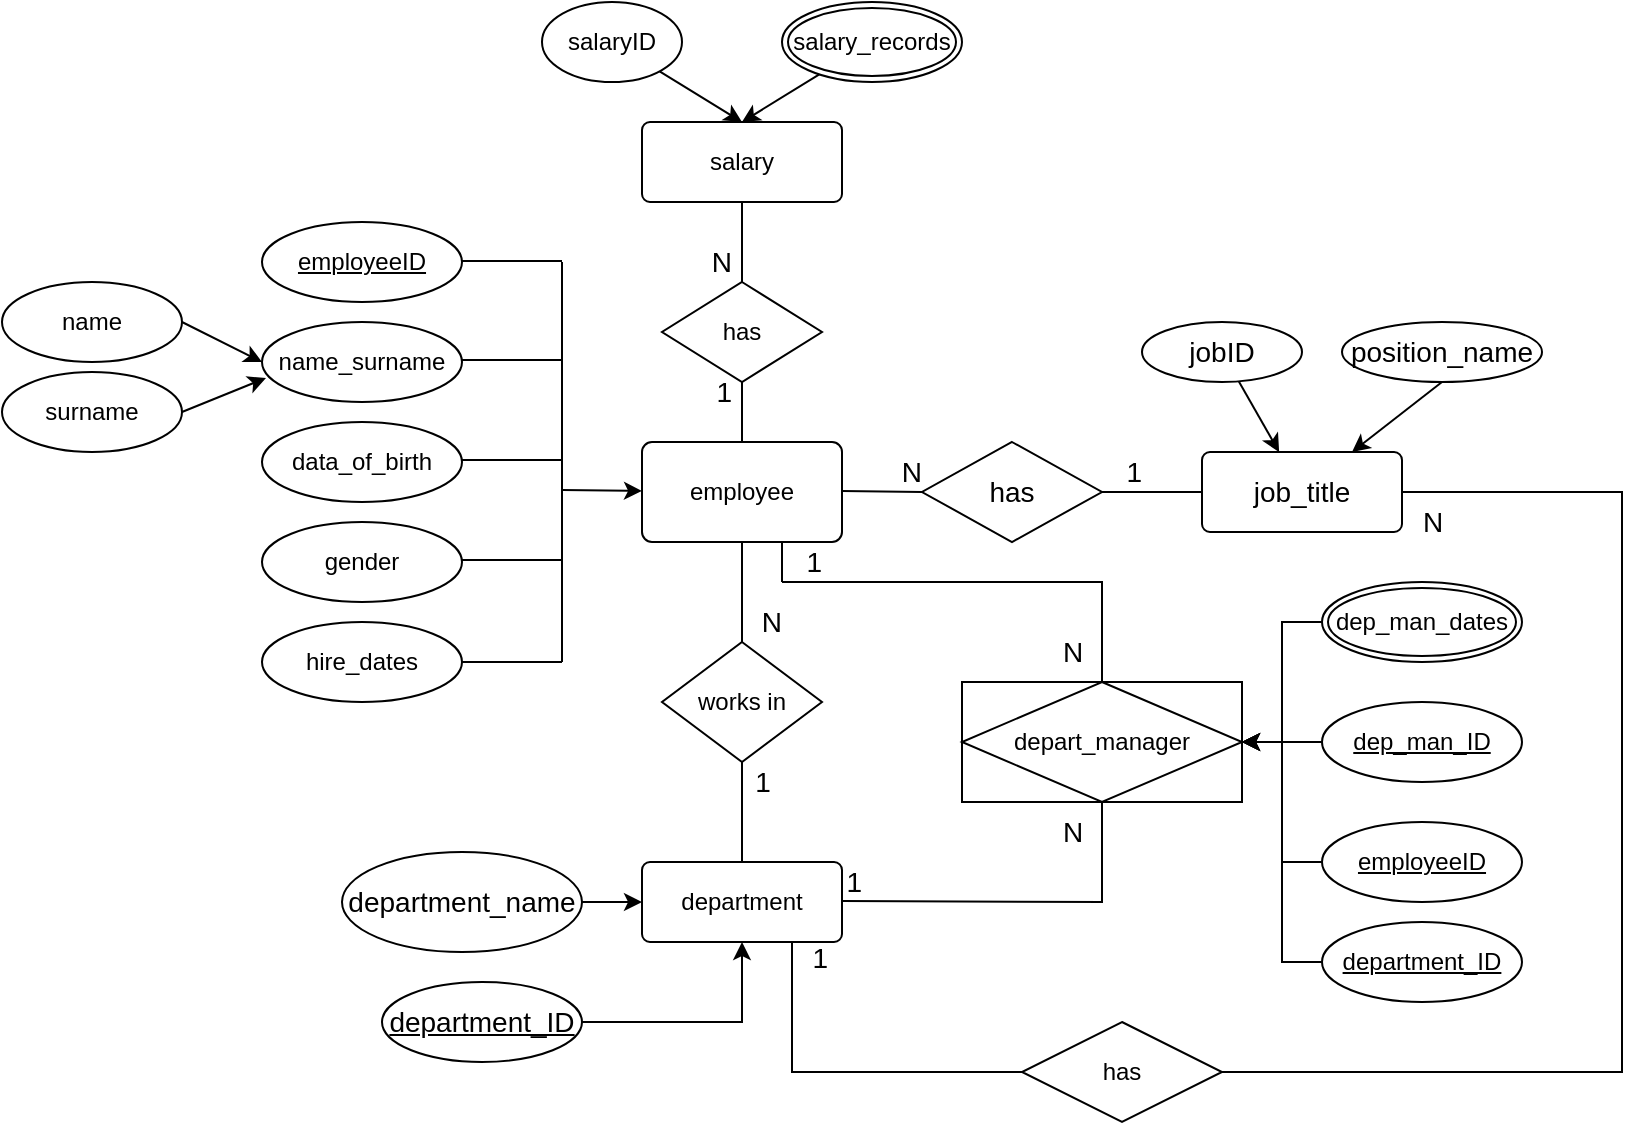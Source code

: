 <mxfile version="20.4.2" type="github"><diagram id="H-mRxA0hSMZk5piI1Ffw" name="Page-1"><mxGraphModel dx="1773" dy="1767" grid="1" gridSize="10" guides="1" tooltips="1" connect="1" arrows="1" fold="1" page="1" pageScale="1" pageWidth="827" pageHeight="1169" math="0" shadow="0"><root><mxCell id="0"/><mxCell id="1" parent="0"/><mxCell id="INc2y0h4v-s9_u45cCy4-2" value="employeeID" style="ellipse;whiteSpace=wrap;html=1;align=center;fontStyle=4;" vertex="1" parent="1"><mxGeometry x="-40" width="100" height="40" as="geometry"/></mxCell><mxCell id="INc2y0h4v-s9_u45cCy4-5" value="gender" style="ellipse;whiteSpace=wrap;html=1;align=center;" vertex="1" parent="1"><mxGeometry x="-40" y="150" width="100" height="40" as="geometry"/></mxCell><mxCell id="INc2y0h4v-s9_u45cCy4-6" value="data_of_birth" style="ellipse;whiteSpace=wrap;html=1;align=center;" vertex="1" parent="1"><mxGeometry x="-40" y="100" width="100" height="40" as="geometry"/></mxCell><mxCell id="INc2y0h4v-s9_u45cCy4-7" value="name_surname" style="ellipse;whiteSpace=wrap;html=1;align=center;" vertex="1" parent="1"><mxGeometry x="-40" y="50" width="100" height="40" as="geometry"/></mxCell><mxCell id="INc2y0h4v-s9_u45cCy4-26" style="edgeStyle=none;rounded=0;orthogonalLoop=1;jettySize=auto;html=1;exitX=1;exitY=1;exitDx=0;exitDy=0;" edge="1" parent="1"><mxGeometry relative="1" as="geometry"><mxPoint x="260" y="160" as="sourcePoint"/><mxPoint x="260" y="160" as="targetPoint"/></mxGeometry></mxCell><mxCell id="INc2y0h4v-s9_u45cCy4-27" value="department" style="rounded=1;arcSize=10;whiteSpace=wrap;html=1;align=center;" vertex="1" parent="1"><mxGeometry x="150" y="320" width="100" height="40" as="geometry"/></mxCell><mxCell id="INc2y0h4v-s9_u45cCy4-28" value="employee" style="rounded=1;arcSize=10;whiteSpace=wrap;html=1;align=center;" vertex="1" parent="1"><mxGeometry x="150" y="110" width="100" height="50" as="geometry"/></mxCell><mxCell id="INc2y0h4v-s9_u45cCy4-29" value="works in" style="shape=rhombus;perimeter=rhombusPerimeter;whiteSpace=wrap;html=1;align=center;" vertex="1" parent="1"><mxGeometry x="160" y="210" width="80" height="60" as="geometry"/></mxCell><mxCell id="INc2y0h4v-s9_u45cCy4-30" value="" style="endArrow=none;html=1;rounded=0;exitX=0.5;exitY=0;exitDx=0;exitDy=0;entryX=0.5;entryY=1;entryDx=0;entryDy=0;" edge="1" parent="1" source="INc2y0h4v-s9_u45cCy4-27" target="INc2y0h4v-s9_u45cCy4-29"><mxGeometry relative="1" as="geometry"><mxPoint x="330" y="240" as="sourcePoint"/><mxPoint x="190" y="280" as="targetPoint"/></mxGeometry></mxCell><mxCell id="INc2y0h4v-s9_u45cCy4-34" value="" style="endArrow=none;html=1;rounded=0;fontSize=14;entryX=0.5;entryY=1;entryDx=0;entryDy=0;exitX=0.5;exitY=0;exitDx=0;exitDy=0;" edge="1" parent="1" source="INc2y0h4v-s9_u45cCy4-29" target="INc2y0h4v-s9_u45cCy4-28"><mxGeometry width="50" height="50" relative="1" as="geometry"><mxPoint x="200" y="210" as="sourcePoint"/><mxPoint x="200" y="170" as="targetPoint"/></mxGeometry></mxCell><mxCell id="INc2y0h4v-s9_u45cCy4-35" value="&lt;span style=&quot;font-size: 14px;&quot;&gt;N&lt;/span&gt;" style="resizable=0;html=1;align=right;verticalAlign=bottom;" connectable="0" vertex="1" parent="1"><mxGeometry x="220" y="210" as="geometry"/></mxCell><mxCell id="INc2y0h4v-s9_u45cCy4-50" value="" style="endArrow=none;html=1;rounded=0;fontSize=14;exitX=1;exitY=0.5;exitDx=0;exitDy=0;entryX=0;entryY=0.5;entryDx=0;entryDy=0;" edge="1" parent="1"><mxGeometry width="50" height="50" relative="1" as="geometry"><mxPoint x="380" y="135" as="sourcePoint"/><mxPoint x="430" y="135" as="targetPoint"/></mxGeometry></mxCell><mxCell id="INc2y0h4v-s9_u45cCy4-51" value="" style="endArrow=none;html=1;rounded=0;fontSize=14;exitX=1;exitY=0.5;exitDx=0;exitDy=0;" edge="1" parent="1"><mxGeometry width="50" height="50" relative="1" as="geometry"><mxPoint x="250" y="134.5" as="sourcePoint"/><mxPoint x="290" y="135" as="targetPoint"/></mxGeometry></mxCell><mxCell id="INc2y0h4v-s9_u45cCy4-52" value="&lt;span style=&quot;font-size: 14px;&quot;&gt;1&lt;/span&gt;" style="resizable=0;html=1;align=right;verticalAlign=bottom;" connectable="0" vertex="1" parent="1"><mxGeometry x="400" y="135" as="geometry"/></mxCell><mxCell id="INc2y0h4v-s9_u45cCy4-53" value="&lt;span style=&quot;font-size: 14px;&quot;&gt;N&lt;/span&gt;" style="resizable=0;html=1;align=right;verticalAlign=bottom;" connectable="0" vertex="1" parent="1"><mxGeometry x="290" y="135" as="geometry"/></mxCell><mxCell id="INc2y0h4v-s9_u45cCy4-54" value="has" style="shape=rhombus;perimeter=rhombusPerimeter;whiteSpace=wrap;html=1;align=center;fontSize=14;" vertex="1" parent="1"><mxGeometry x="290" y="110" width="90" height="50" as="geometry"/></mxCell><mxCell id="INc2y0h4v-s9_u45cCy4-55" value="job_title" style="rounded=1;arcSize=10;whiteSpace=wrap;html=1;align=center;fontSize=14;" vertex="1" parent="1"><mxGeometry x="430" y="115" width="100" height="40" as="geometry"/></mxCell><mxCell id="INc2y0h4v-s9_u45cCy4-59" value="" style="edgeStyle=none;rounded=0;orthogonalLoop=1;jettySize=auto;html=1;fontSize=14;" edge="1" parent="1" source="INc2y0h4v-s9_u45cCy4-58" target="INc2y0h4v-s9_u45cCy4-55"><mxGeometry relative="1" as="geometry"/></mxCell><mxCell id="INc2y0h4v-s9_u45cCy4-58" value="jobID" style="ellipse;whiteSpace=wrap;html=1;align=center;fontSize=14;" vertex="1" parent="1"><mxGeometry x="400" y="50" width="80" height="30" as="geometry"/></mxCell><mxCell id="INc2y0h4v-s9_u45cCy4-61" value="1" style="text;html=1;align=center;verticalAlign=middle;resizable=0;points=[];autosize=1;strokeColor=none;fillColor=none;fontSize=14;" vertex="1" parent="1"><mxGeometry x="195" y="265" width="30" height="30" as="geometry"/></mxCell><mxCell id="INc2y0h4v-s9_u45cCy4-67" style="edgeStyle=none;rounded=0;orthogonalLoop=1;jettySize=auto;html=1;exitX=1;exitY=0.5;exitDx=0;exitDy=0;entryX=0;entryY=0.5;entryDx=0;entryDy=0;fontSize=14;" edge="1" parent="1" source="INc2y0h4v-s9_u45cCy4-63" target="INc2y0h4v-s9_u45cCy4-27"><mxGeometry relative="1" as="geometry"/></mxCell><mxCell id="INc2y0h4v-s9_u45cCy4-63" value="department_name" style="ellipse;whiteSpace=wrap;html=1;align=center;fontSize=14;" vertex="1" parent="1"><mxGeometry y="315" width="120" height="50" as="geometry"/></mxCell><mxCell id="INc2y0h4v-s9_u45cCy4-68" style="edgeStyle=none;rounded=0;orthogonalLoop=1;jettySize=auto;html=1;exitX=1;exitY=0.5;exitDx=0;exitDy=0;entryX=0.5;entryY=1;entryDx=0;entryDy=0;fontSize=14;" edge="1" parent="1" source="INc2y0h4v-s9_u45cCy4-64" target="INc2y0h4v-s9_u45cCy4-27"><mxGeometry relative="1" as="geometry"><Array as="points"><mxPoint x="200" y="400"/></Array></mxGeometry></mxCell><mxCell id="INc2y0h4v-s9_u45cCy4-64" value="department_ID" style="ellipse;whiteSpace=wrap;html=1;align=center;fontStyle=4;fontSize=14;" vertex="1" parent="1"><mxGeometry x="20" y="380" width="100" height="40" as="geometry"/></mxCell><mxCell id="INc2y0h4v-s9_u45cCy4-77" value="depart_manager" style="shape=associativeEntity;whiteSpace=wrap;html=1;align=center;fontSize=12;" vertex="1" parent="1"><mxGeometry x="310" y="230" width="140" height="60" as="geometry"/></mxCell><mxCell id="INc2y0h4v-s9_u45cCy4-78" value="" style="endArrow=none;html=1;rounded=0;fontSize=12;entryX=0.5;entryY=1;entryDx=0;entryDy=0;" edge="1" parent="1" target="INc2y0h4v-s9_u45cCy4-77"><mxGeometry relative="1" as="geometry"><mxPoint x="250" y="339.5" as="sourcePoint"/><mxPoint x="310" y="340" as="targetPoint"/><Array as="points"><mxPoint x="380" y="340"/></Array></mxGeometry></mxCell><mxCell id="INc2y0h4v-s9_u45cCy4-79" value="" style="endArrow=none;html=1;rounded=0;fontSize=12;exitX=0.5;exitY=0;exitDx=0;exitDy=0;" edge="1" parent="1" source="INc2y0h4v-s9_u45cCy4-77"><mxGeometry relative="1" as="geometry"><mxPoint x="450" y="339.5" as="sourcePoint"/><mxPoint x="220" y="180" as="targetPoint"/><Array as="points"><mxPoint x="380" y="180"/></Array></mxGeometry></mxCell><mxCell id="INc2y0h4v-s9_u45cCy4-83" value="N" style="text;html=1;align=center;verticalAlign=middle;resizable=0;points=[];autosize=1;strokeColor=none;fillColor=none;fontSize=14;" vertex="1" parent="1"><mxGeometry x="350" y="200" width="30" height="30" as="geometry"/></mxCell><mxCell id="INc2y0h4v-s9_u45cCy4-84" value="N" style="text;html=1;align=center;verticalAlign=middle;resizable=0;points=[];autosize=1;strokeColor=none;fillColor=none;fontSize=14;" vertex="1" parent="1"><mxGeometry x="350" y="290" width="30" height="30" as="geometry"/></mxCell><mxCell id="INc2y0h4v-s9_u45cCy4-85" value="&lt;span style=&quot;font-size: 14px;&quot;&gt;1&lt;/span&gt;" style="resizable=0;html=1;align=right;verticalAlign=bottom;" connectable="0" vertex="1" parent="1"><mxGeometry x="240" y="180" as="geometry"/></mxCell><mxCell id="INc2y0h4v-s9_u45cCy4-86" value="&lt;span style=&quot;font-size: 14px;&quot;&gt;1&lt;/span&gt;" style="resizable=0;html=1;align=right;verticalAlign=bottom;" connectable="0" vertex="1" parent="1"><mxGeometry x="260" y="340" as="geometry"/></mxCell><mxCell id="INc2y0h4v-s9_u45cCy4-96" value="" style="endArrow=none;html=1;rounded=0;fontSize=12;" edge="1" parent="1"><mxGeometry width="50" height="50" relative="1" as="geometry"><mxPoint x="220" y="180" as="sourcePoint"/><mxPoint x="220" y="160" as="targetPoint"/></mxGeometry></mxCell><mxCell id="INc2y0h4v-s9_u45cCy4-98" style="edgeStyle=none;rounded=0;orthogonalLoop=1;jettySize=auto;html=1;exitX=0;exitY=0.5;exitDx=0;exitDy=0;entryX=1;entryY=0.5;entryDx=0;entryDy=0;fontSize=12;" edge="1" parent="1" source="INc2y0h4v-s9_u45cCy4-81" target="INc2y0h4v-s9_u45cCy4-77"><mxGeometry relative="1" as="geometry"/></mxCell><mxCell id="INc2y0h4v-s9_u45cCy4-81" value="dep_man_ID" style="ellipse;whiteSpace=wrap;html=1;align=center;fontStyle=4;fontSize=12;" vertex="1" parent="1"><mxGeometry x="490" y="240" width="100" height="40" as="geometry"/></mxCell><mxCell id="INc2y0h4v-s9_u45cCy4-97" style="edgeStyle=none;rounded=0;orthogonalLoop=1;jettySize=auto;html=1;exitX=0;exitY=0.5;exitDx=0;exitDy=0;fontSize=12;entryX=1;entryY=0.5;entryDx=0;entryDy=0;" edge="1" parent="1" source="INc2y0h4v-s9_u45cCy4-87" target="INc2y0h4v-s9_u45cCy4-77"><mxGeometry relative="1" as="geometry"><mxPoint x="470" y="260" as="targetPoint"/><Array as="points"><mxPoint x="470" y="200"/><mxPoint x="470" y="260"/></Array></mxGeometry></mxCell><mxCell id="INc2y0h4v-s9_u45cCy4-87" value="dep_man_dates" style="ellipse;shape=doubleEllipse;margin=3;whiteSpace=wrap;html=1;align=center;fontSize=12;" vertex="1" parent="1"><mxGeometry x="490" y="180" width="100" height="40" as="geometry"/></mxCell><mxCell id="INc2y0h4v-s9_u45cCy4-100" style="edgeStyle=none;rounded=0;orthogonalLoop=1;jettySize=auto;html=1;exitX=0;exitY=0.5;exitDx=0;exitDy=0;fontSize=12;entryX=1;entryY=0.5;entryDx=0;entryDy=0;" edge="1" parent="1" source="INc2y0h4v-s9_u45cCy4-99" target="INc2y0h4v-s9_u45cCy4-77"><mxGeometry relative="1" as="geometry"><mxPoint x="470" y="260" as="targetPoint"/><Array as="points"><mxPoint x="470" y="320"/><mxPoint x="470" y="260"/></Array></mxGeometry></mxCell><mxCell id="INc2y0h4v-s9_u45cCy4-99" value="employeeID" style="ellipse;whiteSpace=wrap;html=1;align=center;fontStyle=4;" vertex="1" parent="1"><mxGeometry x="490" y="300" width="100" height="40" as="geometry"/></mxCell><mxCell id="INc2y0h4v-s9_u45cCy4-108" style="edgeStyle=none;rounded=0;orthogonalLoop=1;jettySize=auto;html=1;exitX=1;exitY=0.5;exitDx=0;exitDy=0;fontSize=12;entryX=0.02;entryY=0.7;entryDx=0;entryDy=0;entryPerimeter=0;" edge="1" parent="1" source="INc2y0h4v-s9_u45cCy4-106" target="INc2y0h4v-s9_u45cCy4-7"><mxGeometry relative="1" as="geometry"><mxPoint x="-40" y="70" as="targetPoint"/></mxGeometry></mxCell><mxCell id="INc2y0h4v-s9_u45cCy4-106" value="surname" style="ellipse;whiteSpace=wrap;html=1;align=center;fontSize=12;" vertex="1" parent="1"><mxGeometry x="-170" y="75" width="90" height="40" as="geometry"/></mxCell><mxCell id="INc2y0h4v-s9_u45cCy4-109" value="" style="edgeStyle=none;rounded=0;orthogonalLoop=1;jettySize=auto;html=1;fontSize=12;entryX=0;entryY=0.5;entryDx=0;entryDy=0;exitX=1;exitY=0.5;exitDx=0;exitDy=0;" edge="1" parent="1" source="INc2y0h4v-s9_u45cCy4-107" target="INc2y0h4v-s9_u45cCy4-7"><mxGeometry relative="1" as="geometry"><mxPoint x="-40" y="70" as="targetPoint"/></mxGeometry></mxCell><mxCell id="INc2y0h4v-s9_u45cCy4-107" value="name" style="ellipse;whiteSpace=wrap;html=1;align=center;fontSize=12;" vertex="1" parent="1"><mxGeometry x="-170" y="30" width="90" height="40" as="geometry"/></mxCell><mxCell id="INc2y0h4v-s9_u45cCy4-111" style="edgeStyle=none;rounded=0;orthogonalLoop=1;jettySize=auto;html=1;exitX=0;exitY=0.5;exitDx=0;exitDy=0;entryX=1;entryY=0.5;entryDx=0;entryDy=0;fontSize=12;" edge="1" parent="1" source="INc2y0h4v-s9_u45cCy4-110" target="INc2y0h4v-s9_u45cCy4-77"><mxGeometry relative="1" as="geometry"><Array as="points"><mxPoint x="470" y="370"/><mxPoint x="470" y="260"/></Array></mxGeometry></mxCell><mxCell id="INc2y0h4v-s9_u45cCy4-110" value="department_ID" style="ellipse;whiteSpace=wrap;html=1;align=center;fontStyle=4;" vertex="1" parent="1"><mxGeometry x="490" y="350" width="100" height="40" as="geometry"/></mxCell><mxCell id="INc2y0h4v-s9_u45cCy4-114" value="hire_dates" style="ellipse;whiteSpace=wrap;html=1;align=center;fontSize=12;" vertex="1" parent="1"><mxGeometry x="-40" y="200" width="100" height="40" as="geometry"/></mxCell><mxCell id="INc2y0h4v-s9_u45cCy4-115" value="salary" style="whiteSpace=wrap;html=1;rounded=1;arcSize=10;" vertex="1" parent="1"><mxGeometry x="150" y="-50" width="100" height="40" as="geometry"/></mxCell><mxCell id="INc2y0h4v-s9_u45cCy4-117" value="has" style="shape=rhombus;perimeter=rhombusPerimeter;whiteSpace=wrap;html=1;align=center;fontSize=12;" vertex="1" parent="1"><mxGeometry x="160" y="30" width="80" height="50" as="geometry"/></mxCell><mxCell id="INc2y0h4v-s9_u45cCy4-118" value="" style="endArrow=none;html=1;rounded=0;fontSize=12;exitX=0.5;exitY=0;exitDx=0;exitDy=0;entryX=0.5;entryY=1;entryDx=0;entryDy=0;" edge="1" parent="1" source="INc2y0h4v-s9_u45cCy4-117" target="INc2y0h4v-s9_u45cCy4-115"><mxGeometry width="50" height="50" relative="1" as="geometry"><mxPoint x="280" y="190" as="sourcePoint"/><mxPoint x="330" y="140" as="targetPoint"/></mxGeometry></mxCell><mxCell id="INc2y0h4v-s9_u45cCy4-119" value="" style="endArrow=none;html=1;rounded=0;fontSize=12;exitX=0.5;exitY=1;exitDx=0;exitDy=0;" edge="1" parent="1" source="INc2y0h4v-s9_u45cCy4-117"><mxGeometry width="50" height="50" relative="1" as="geometry"><mxPoint x="210" y="40" as="sourcePoint"/><mxPoint x="200" y="110" as="targetPoint"/><Array as="points"><mxPoint x="200" y="110"/></Array></mxGeometry></mxCell><mxCell id="INc2y0h4v-s9_u45cCy4-120" value="&lt;span style=&quot;font-size: 14px;&quot;&gt;N&lt;/span&gt;" style="resizable=0;html=1;align=right;verticalAlign=bottom;" connectable="0" vertex="1" parent="1"><mxGeometry x="195" y="30" as="geometry"/></mxCell><mxCell id="INc2y0h4v-s9_u45cCy4-121" value="&lt;span style=&quot;font-size: 14px;&quot;&gt;1&lt;/span&gt;" style="resizable=0;html=1;align=right;verticalAlign=bottom;" connectable="0" vertex="1" parent="1"><mxGeometry x="195" y="95" as="geometry"/></mxCell><mxCell id="INc2y0h4v-s9_u45cCy4-44" value="" style="endArrow=classic;html=1;rounded=0;fontSize=14;" edge="1" parent="1"><mxGeometry width="50" height="50" relative="1" as="geometry"><mxPoint x="110" y="134" as="sourcePoint"/><mxPoint x="150" y="134.5" as="targetPoint"/></mxGeometry></mxCell><mxCell id="INc2y0h4v-s9_u45cCy4-124" value="" style="group" vertex="1" connectable="0" parent="1"><mxGeometry x="60" y="19.5" width="50" height="200.5" as="geometry"/></mxCell><mxCell id="INc2y0h4v-s9_u45cCy4-36" value="" style="endArrow=none;html=1;rounded=0;fontSize=14;" edge="1" parent="INc2y0h4v-s9_u45cCy4-124"><mxGeometry width="50" height="50" relative="1" as="geometry"><mxPoint x="50" y="200.5" as="sourcePoint"/><mxPoint x="50" y="0.5" as="targetPoint"/></mxGeometry></mxCell><mxCell id="INc2y0h4v-s9_u45cCy4-38" value="" style="endArrow=none;html=1;rounded=0;fontSize=14;" edge="1" parent="INc2y0h4v-s9_u45cCy4-124"><mxGeometry width="50" height="50" relative="1" as="geometry"><mxPoint as="sourcePoint"/><mxPoint x="50" as="targetPoint"/></mxGeometry></mxCell><mxCell id="INc2y0h4v-s9_u45cCy4-39" value="" style="endArrow=none;html=1;rounded=0;fontSize=14;" edge="1" parent="INc2y0h4v-s9_u45cCy4-124"><mxGeometry width="50" height="50" relative="1" as="geometry"><mxPoint y="49.5" as="sourcePoint"/><mxPoint x="50" y="49.5" as="targetPoint"/></mxGeometry></mxCell><mxCell id="INc2y0h4v-s9_u45cCy4-40" value="" style="endArrow=none;html=1;rounded=0;fontSize=14;" edge="1" parent="INc2y0h4v-s9_u45cCy4-124"><mxGeometry width="50" height="50" relative="1" as="geometry"><mxPoint y="99.5" as="sourcePoint"/><mxPoint x="50" y="99.5" as="targetPoint"/></mxGeometry></mxCell><mxCell id="INc2y0h4v-s9_u45cCy4-41" value="" style="endArrow=none;html=1;rounded=0;fontSize=14;" edge="1" parent="INc2y0h4v-s9_u45cCy4-124"><mxGeometry width="50" height="50" relative="1" as="geometry"><mxPoint y="149.5" as="sourcePoint"/><mxPoint x="50" y="149.5" as="targetPoint"/></mxGeometry></mxCell><mxCell id="INc2y0h4v-s9_u45cCy4-43" value="" style="endArrow=none;html=1;rounded=0;fontSize=14;" edge="1" parent="INc2y0h4v-s9_u45cCy4-124"><mxGeometry width="50" height="50" relative="1" as="geometry"><mxPoint y="200.5" as="sourcePoint"/><mxPoint x="50" y="200.5" as="targetPoint"/></mxGeometry></mxCell><mxCell id="INc2y0h4v-s9_u45cCy4-127" value="" style="edgeStyle=none;rounded=0;orthogonalLoop=1;jettySize=auto;html=1;fontSize=12;entryX=0.5;entryY=0;entryDx=0;entryDy=0;" edge="1" parent="1" source="INc2y0h4v-s9_u45cCy4-125" target="INc2y0h4v-s9_u45cCy4-115"><mxGeometry relative="1" as="geometry"><mxPoint x="165" y="-70" as="targetPoint"/></mxGeometry></mxCell><mxCell id="INc2y0h4v-s9_u45cCy4-125" value="salaryID" style="ellipse;whiteSpace=wrap;html=1;align=center;fontSize=12;" vertex="1" parent="1"><mxGeometry x="100" y="-110" width="70" height="40" as="geometry"/></mxCell><mxCell id="INc2y0h4v-s9_u45cCy4-129" value="" style="edgeStyle=none;rounded=0;orthogonalLoop=1;jettySize=auto;html=1;fontSize=12;entryX=0.5;entryY=0;entryDx=0;entryDy=0;" edge="1" parent="1" source="INc2y0h4v-s9_u45cCy4-128" target="INc2y0h4v-s9_u45cCy4-115"><mxGeometry relative="1" as="geometry"/></mxCell><mxCell id="INc2y0h4v-s9_u45cCy4-128" value="salary_records" style="ellipse;shape=doubleEllipse;margin=3;whiteSpace=wrap;html=1;align=center;fontSize=12;" vertex="1" parent="1"><mxGeometry x="220" y="-110" width="90" height="40" as="geometry"/></mxCell><mxCell id="INc2y0h4v-s9_u45cCy4-131" style="edgeStyle=none;rounded=0;orthogonalLoop=1;jettySize=auto;html=1;exitX=0.5;exitY=1;exitDx=0;exitDy=0;entryX=0.75;entryY=0;entryDx=0;entryDy=0;fontSize=12;" edge="1" parent="1" source="INc2y0h4v-s9_u45cCy4-130" target="INc2y0h4v-s9_u45cCy4-55"><mxGeometry relative="1" as="geometry"/></mxCell><mxCell id="INc2y0h4v-s9_u45cCy4-130" value="position_name" style="ellipse;whiteSpace=wrap;html=1;align=center;fontSize=14;" vertex="1" parent="1"><mxGeometry x="500" y="50" width="100" height="30" as="geometry"/></mxCell><mxCell id="INc2y0h4v-s9_u45cCy4-134" style="edgeStyle=none;orthogonalLoop=1;jettySize=auto;html=1;fontSize=12;startArrow=none;startFill=0;endArrow=none;endFill=0;rounded=0;entryX=0.75;entryY=1;entryDx=0;entryDy=0;strokeWidth=1;" edge="1" parent="1" source="INc2y0h4v-s9_u45cCy4-133" target="INc2y0h4v-s9_u45cCy4-27"><mxGeometry relative="1" as="geometry"><mxPoint x="270" y="390" as="targetPoint"/><Array as="points"><mxPoint x="225" y="425"/></Array></mxGeometry></mxCell><mxCell id="INc2y0h4v-s9_u45cCy4-136" style="edgeStyle=none;rounded=0;orthogonalLoop=1;jettySize=auto;html=1;exitX=1;exitY=0.5;exitDx=0;exitDy=0;entryX=1;entryY=0.5;entryDx=0;entryDy=0;strokeWidth=1;fontSize=12;startArrow=none;startFill=0;endArrow=none;endFill=0;" edge="1" parent="1" source="INc2y0h4v-s9_u45cCy4-133" target="INc2y0h4v-s9_u45cCy4-55"><mxGeometry relative="1" as="geometry"><Array as="points"><mxPoint x="640" y="425"/><mxPoint x="640" y="135"/></Array></mxGeometry></mxCell><mxCell id="INc2y0h4v-s9_u45cCy4-133" value="has" style="shape=rhombus;perimeter=rhombusPerimeter;whiteSpace=wrap;html=1;align=center;fontSize=12;" vertex="1" parent="1"><mxGeometry x="340" y="400" width="100" height="50" as="geometry"/></mxCell><mxCell id="INc2y0h4v-s9_u45cCy4-135" value="&lt;span style=&quot;font-size: 14px;&quot;&gt;1&lt;/span&gt;" style="resizable=0;html=1;align=right;verticalAlign=bottom;" connectable="0" vertex="1" parent="1"><mxGeometry x="270" y="350" as="geometry"><mxPoint x="-27" y="28" as="offset"/></mxGeometry></mxCell><mxCell id="INc2y0h4v-s9_u45cCy4-137" value="N" style="text;html=1;align=center;verticalAlign=middle;resizable=0;points=[];autosize=1;strokeColor=none;fillColor=none;fontSize=14;" vertex="1" parent="1"><mxGeometry x="530" y="135" width="30" height="30" as="geometry"/></mxCell></root></mxGraphModel></diagram></mxfile>